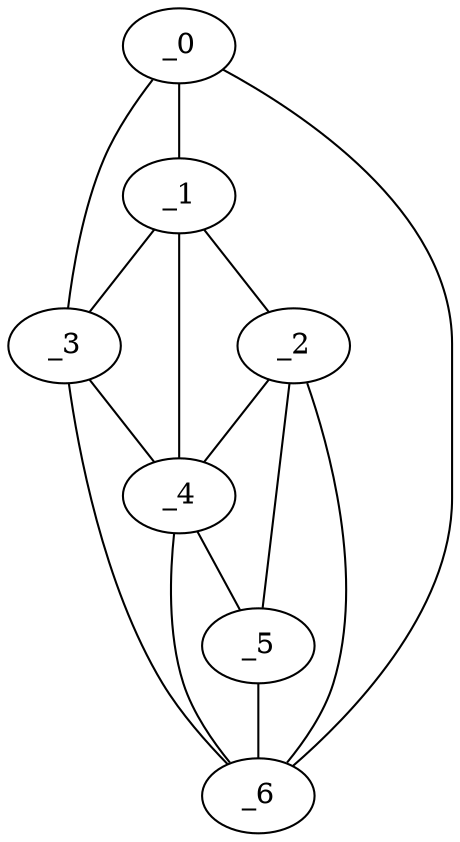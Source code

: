 graph "obj82__330.gxl" {
	_0	 [x=65,
		y=10];
	_1	 [x=65,
		y=18];
	_0 -- _1	 [valence=1];
	_3	 [x=77,
		y=25];
	_0 -- _3	 [valence=2];
	_6	 [x=103,
		y=33];
	_0 -- _6	 [valence=1];
	_2	 [x=70,
		y=53];
	_1 -- _2	 [valence=1];
	_1 -- _3	 [valence=2];
	_4	 [x=79,
		y=32];
	_1 -- _4	 [valence=2];
	_2 -- _4	 [valence=2];
	_5	 [x=83,
		y=42];
	_2 -- _5	 [valence=1];
	_2 -- _6	 [valence=1];
	_3 -- _4	 [valence=1];
	_3 -- _6	 [valence=1];
	_4 -- _5	 [valence=2];
	_4 -- _6	 [valence=2];
	_5 -- _6	 [valence=2];
}
